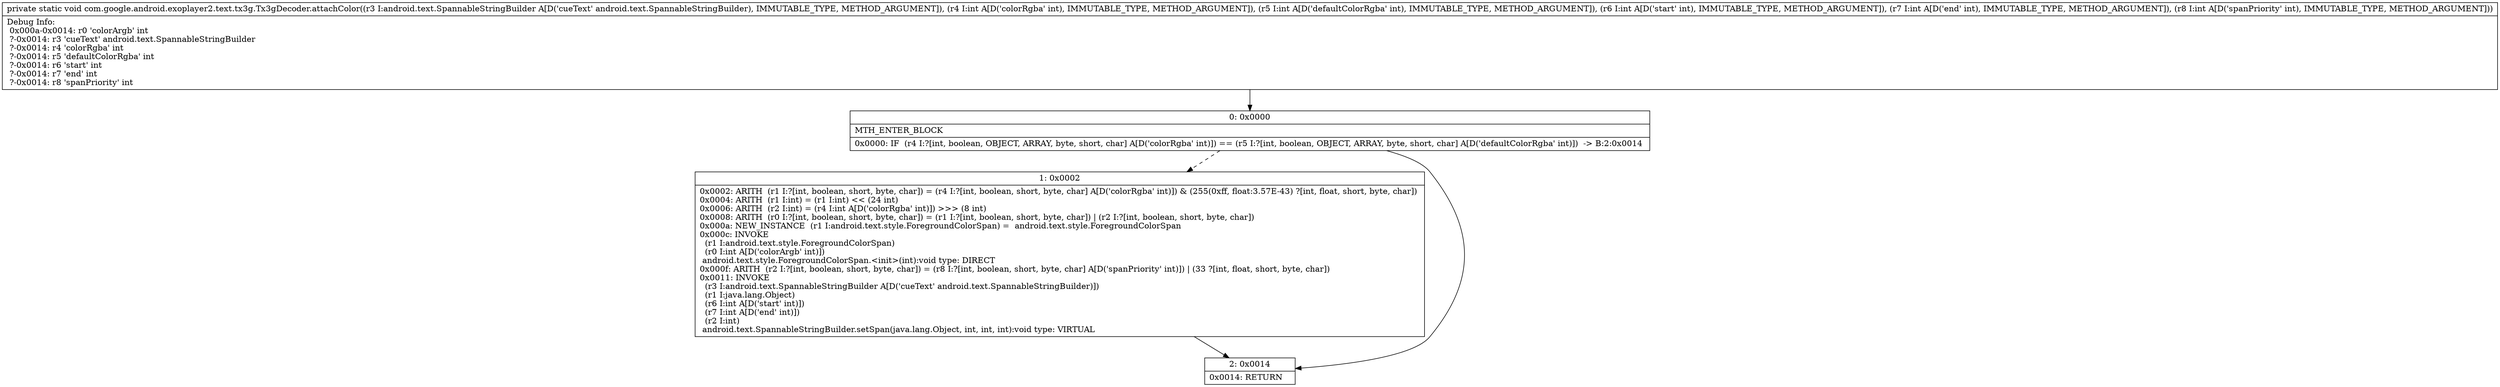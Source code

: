 digraph "CFG forcom.google.android.exoplayer2.text.tx3g.Tx3gDecoder.attachColor(Landroid\/text\/SpannableStringBuilder;IIIII)V" {
Node_0 [shape=record,label="{0\:\ 0x0000|MTH_ENTER_BLOCK\l|0x0000: IF  (r4 I:?[int, boolean, OBJECT, ARRAY, byte, short, char] A[D('colorRgba' int)]) == (r5 I:?[int, boolean, OBJECT, ARRAY, byte, short, char] A[D('defaultColorRgba' int)])  \-\> B:2:0x0014 \l}"];
Node_1 [shape=record,label="{1\:\ 0x0002|0x0002: ARITH  (r1 I:?[int, boolean, short, byte, char]) = (r4 I:?[int, boolean, short, byte, char] A[D('colorRgba' int)]) & (255(0xff, float:3.57E\-43) ?[int, float, short, byte, char]) \l0x0004: ARITH  (r1 I:int) = (r1 I:int) \<\< (24 int) \l0x0006: ARITH  (r2 I:int) = (r4 I:int A[D('colorRgba' int)]) \>\>\> (8 int) \l0x0008: ARITH  (r0 I:?[int, boolean, short, byte, char]) = (r1 I:?[int, boolean, short, byte, char]) \| (r2 I:?[int, boolean, short, byte, char]) \l0x000a: NEW_INSTANCE  (r1 I:android.text.style.ForegroundColorSpan) =  android.text.style.ForegroundColorSpan \l0x000c: INVOKE  \l  (r1 I:android.text.style.ForegroundColorSpan)\l  (r0 I:int A[D('colorArgb' int)])\l android.text.style.ForegroundColorSpan.\<init\>(int):void type: DIRECT \l0x000f: ARITH  (r2 I:?[int, boolean, short, byte, char]) = (r8 I:?[int, boolean, short, byte, char] A[D('spanPriority' int)]) \| (33 ?[int, float, short, byte, char]) \l0x0011: INVOKE  \l  (r3 I:android.text.SpannableStringBuilder A[D('cueText' android.text.SpannableStringBuilder)])\l  (r1 I:java.lang.Object)\l  (r6 I:int A[D('start' int)])\l  (r7 I:int A[D('end' int)])\l  (r2 I:int)\l android.text.SpannableStringBuilder.setSpan(java.lang.Object, int, int, int):void type: VIRTUAL \l}"];
Node_2 [shape=record,label="{2\:\ 0x0014|0x0014: RETURN   \l}"];
MethodNode[shape=record,label="{private static void com.google.android.exoplayer2.text.tx3g.Tx3gDecoder.attachColor((r3 I:android.text.SpannableStringBuilder A[D('cueText' android.text.SpannableStringBuilder), IMMUTABLE_TYPE, METHOD_ARGUMENT]), (r4 I:int A[D('colorRgba' int), IMMUTABLE_TYPE, METHOD_ARGUMENT]), (r5 I:int A[D('defaultColorRgba' int), IMMUTABLE_TYPE, METHOD_ARGUMENT]), (r6 I:int A[D('start' int), IMMUTABLE_TYPE, METHOD_ARGUMENT]), (r7 I:int A[D('end' int), IMMUTABLE_TYPE, METHOD_ARGUMENT]), (r8 I:int A[D('spanPriority' int), IMMUTABLE_TYPE, METHOD_ARGUMENT]))  | Debug Info:\l  0x000a\-0x0014: r0 'colorArgb' int\l  ?\-0x0014: r3 'cueText' android.text.SpannableStringBuilder\l  ?\-0x0014: r4 'colorRgba' int\l  ?\-0x0014: r5 'defaultColorRgba' int\l  ?\-0x0014: r6 'start' int\l  ?\-0x0014: r7 'end' int\l  ?\-0x0014: r8 'spanPriority' int\l}"];
MethodNode -> Node_0;
Node_0 -> Node_1[style=dashed];
Node_0 -> Node_2;
Node_1 -> Node_2;
}

